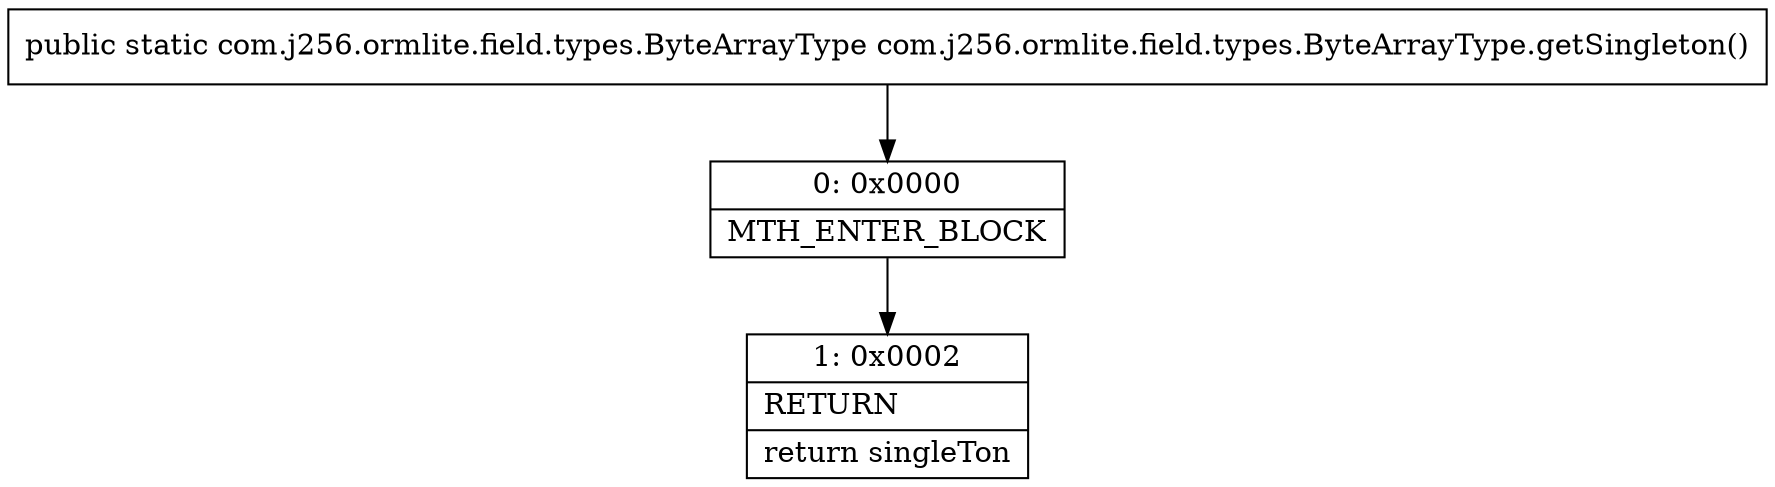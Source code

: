 digraph "CFG forcom.j256.ormlite.field.types.ByteArrayType.getSingleton()Lcom\/j256\/ormlite\/field\/types\/ByteArrayType;" {
Node_0 [shape=record,label="{0\:\ 0x0000|MTH_ENTER_BLOCK\l}"];
Node_1 [shape=record,label="{1\:\ 0x0002|RETURN\l|return singleTon\l}"];
MethodNode[shape=record,label="{public static com.j256.ormlite.field.types.ByteArrayType com.j256.ormlite.field.types.ByteArrayType.getSingleton() }"];
MethodNode -> Node_0;
Node_0 -> Node_1;
}

